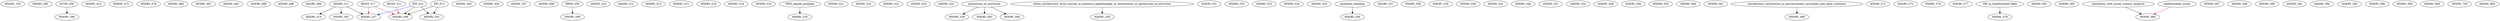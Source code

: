 digraph G {
    HSERV_100;
    HSERV_290;
    edge [color=black];
    ECON_200 -> HSERV_346;
    HSERV_415;
    HSERV_475;
    HSERV_476;
    HSERV_480;
    HSERV_481;
    HSERV_482;
    HSERV_488;
    HSERV_490;
    HSERV_499;
    edge [color=black];
    HSERV_511 -> HSERV_501;
    HSERV_503;
    HSERV_504;
    HSERV_507;
    HSERV_508;
    edge [color=black];
    BIME_530 -> HSERV_509;
    HSERV_510;
    HSERV_511;
    HSERV_512;
    HSERV_513;
    edge [color=black];
    HSERV_511 -> HSERV_514;
    HSERV_515;
    HSERV_516;
    HSERV_518;
    HSERV_519;
    edge [color=black];
    MPH_degree_program -> HSERV_520;
    HSERV_521;
    HSERV_522;
    HSERV_523;
    HSERV_524;
    HSERV_525;
    edge [color=black];
    HSERV_511 -> HSERV_527;
    edge [color=red];
    BIOST_517 -> HSERV_527;
    edge [color=blue];
    EPI_512 -> HSERV_527;
    edge [color=black];
    permission_of_instructor -> HSERV_528;
    edge [color=black];
    either_introductory_level_courses_in_statistics_epidemiology_or_biostatistics_or_permission_of_instructor -> HSERV_529;
    HSERV_531;
    HSERV_532;
    HSERV_533;
    HSERV_534;
    HSERV_535;
    edge [color=black];
    graduate_standing -> HSERV_536;
    HSERV_537;
    HSERV_538;
    HSERV_539;
    HSERV_540;
    HSERV_541;
    edge [color=black];
    EPI_511 -> HSERV_542;
    EPI_512 -> HSERV_542;
    HSERV_544;
    edge [color=black];
    EPI_511 -> HSERV_548;
    EPI_512 -> HSERV_548;
    edge [color=red];
    BIOST_511 -> HSERV_548;
    BIOST_517 -> HSERV_548;
    HSERV_551;
    HSERV_552;
    HSERV_556;
    HSERV_558;
    HSERV_559;
    HSERV_560;
    HSERV_561;
    edge [color=black];
    introductory_coursework_in_microeconomic_principles_and_basic_statistics -> HSERV_568;
    HSERV_571;
    HSERV_575;
    HSERV_576;
    HSERV_577;
    edge [color=black];
    MD_in_healthrelated_field -> HSERV_578;
    HSERV_581;
    edge [color=black];
    permission_of_instructor -> HSERV_583;
    edge [color=black];
    permission_of_instructor -> HSERV_584;
    HSERV_585;
    edge [color=black];
    familiarity_with_social_science_research -> HSERV_586;
    edge [color=red];
    healthrelated_issues -> HSERV_586;
    HSERV_587;
    HSERV_589;
    HSERV_590;
    HSERV_591;
    HSERV_592;
    HSERV_595;
    HSERV_598;
    HSERV_599;
    HSERV_600;
    HSERV_700;
    HSERV_800;
}
